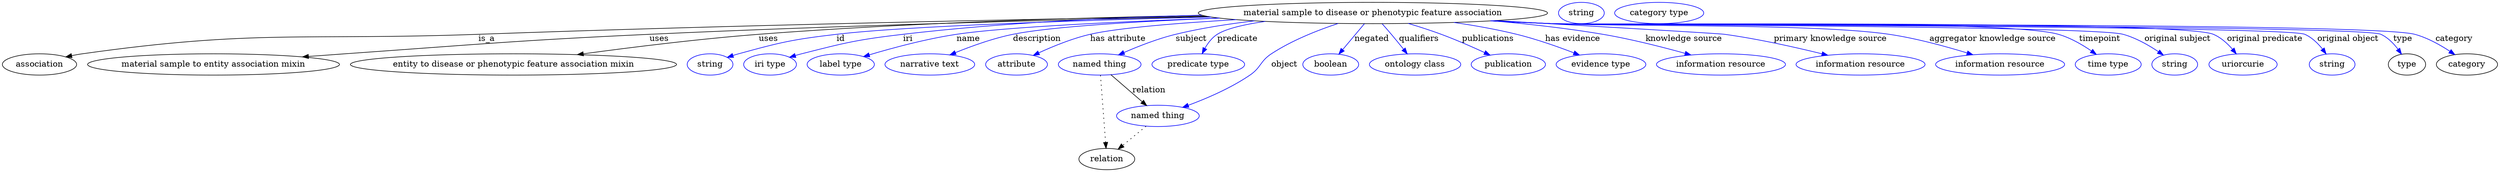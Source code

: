 digraph {
	graph [bb="0,0,4196.7,283"];
	node [label="\N"];
	"material sample to disease or phenotypic feature association"	[height=0.5,
		label="material sample to disease or phenotypic feature association",
		pos="2303.4,265",
		width=8.1604];
	association	[height=0.5,
		pos="62.394,178",
		width=1.7332];
	"material sample to disease or phenotypic feature association" -> association	[label=is_a,
		lp="813.39,221.5",
		pos="e,106.46,190.89 2022.7,259.67 1720.5,254.49 1225.8,244.52 799.39,229 503.23,218.22 426.76,238.02 133.39,196 127.91,195.21 122.22,\
194.2 116.56,193.06"];
	"material sample to entity association mixin"	[height=0.5,
		pos="354.39,178",
		width=5.8856];
	"material sample to disease or phenotypic feature association" -> "material sample to entity association mixin"	[label=uses,
		lp="1103.9,221.5",
		pos="e,504.16,190.77 2027.1,258.85 1780.6,253.58 1409.8,244.02 1087.4,229 859.61,218.38 802.85,212.08 575.39,196 555.6,194.6 534.82,193.08 \
514.24,191.53"];
	"entity to disease or phenotypic feature association mixin"	[height=0.5,
		pos="858.39,178",
		width=7.6188];
	"material sample to disease or phenotypic feature association" -> "entity to disease or phenotypic feature association mixin"	[label=uses,
		lp="1287.9,221.5",
		pos="e,965.97,194.61 2017.2,260.94 1809.9,257.1 1523,248.46 1271.4,229 1171.5,221.27 1058.6,207.24 976.13,196"];
	id	[color=blue,
		height=0.5,
		label=string,
		pos="1189.4,178",
		width=1.0652];
	"material sample to disease or phenotypic feature association" -> id	[color=blue,
		label=id,
		lp="1409.4,221.5",
		pos="e,1218.4,190.01 2031.4,258.17 1811.4,252.58 1519.6,242.91 1402.4,229 1328.1,220.19 1309.5,215.87 1237.4,196 1234.3,195.14 1231.1,\
194.18 1227.9,193.17",
		style=solid];
	iri	[color=blue,
		height=0.5,
		label="iri type",
		pos="1290.4,178",
		width=1.2277];
	"material sample to disease or phenotypic feature association" -> iri	[color=blue,
		label=iri,
		lp="1522.4,221.5",
		pos="e,1323.3,190.23 2015.4,261.33 1865.6,257.38 1679.7,248.51 1514.4,229 1437.5,219.93 1418.4,215.19 1343.4,196 1340,195.14 1336.5,194.18 \
1333.1,193.17",
		style=solid];
	name	[color=blue,
		height=0.5,
		label="label type",
		pos="1409.4,178",
		width=1.5707];
	"material sample to disease or phenotypic feature association" -> name	[color=blue,
		label=name,
		lp="1624.4,221.5",
		pos="e,1447.8,191.29 2044.5,256.43 1881.4,250.62 1686.8,241.47 1604.4,229 1553.5,221.3 1496.7,205.93 1457.6,194.25",
		style=solid];
	description	[color=blue,
		height=0.5,
		label="narrative text",
		pos="1559.4,178",
		width=2.0943];
	"material sample to disease or phenotypic feature association" -> description	[color=blue,
		label=description,
		lp="1738.9,221.5",
		pos="e,1592.9,194.13 2045.2,256.4 1911.8,251.01 1763.5,242.31 1698.4,229 1665.3,222.23 1629.4,209.18 1602.4,198.11",
		style=solid];
	"has attribute"	[color=blue,
		height=0.5,
		label=attribute,
		pos="1704.4,178",
		width=1.4443];
	"material sample to disease or phenotypic feature association" -> "has attribute"	[color=blue,
		label="has attribute",
		lp="1875.4,221.5",
		pos="e,1732.6,193.33 2073.9,253.75 1976.6,248.03 1875,239.84 1828.4,229 1798.3,221.99 1765.9,208.73 1741.8,197.62",
		style=solid];
	subject	[color=blue,
		height=0.5,
		label="named thing",
		pos="1844.4,178",
		width=1.9318];
	"material sample to disease or phenotypic feature association" -> subject	[color=blue,
		label=subject,
		lp="1998.4,221.5",
		pos="e,1876,194.08 2104.6,251.68 2060.7,246.55 2014.6,239.29 1972.4,229 1942.4,221.7 1910.1,209.01 1885.4,198.25",
		style=solid];
	predicate	[color=blue,
		height=0.5,
		label="predicate type",
		pos="2010.4,178",
		width=2.1665];
	"material sample to disease or phenotypic feature association" -> predicate	[color=blue,
		label=predicate,
		lp="2076.4,221.5",
		pos="e,2016.9,196.2 2122.8,250.76 2087.9,245.66 2057.5,238.64 2042.4,229 2033.5,223.33 2026.6,214.19 2021.5,205.27",
		style=solid];
	object	[color=blue,
		height=0.5,
		label="named thing",
		pos="1942.4,91",
		width=1.9318];
	"material sample to disease or phenotypic feature association" -> object	[color=blue,
		label=object,
		lp="2155.4,178",
		pos="e,1984,105.47 2245.5,247.33 2211.2,235.93 2167.9,218.75 2133.4,196 2114.5,183.54 2116.1,172.77 2097.4,160 2065.3,138.07 2025,120.64 \
1993.5,108.92",
		style=solid];
	negated	[color=blue,
		height=0.5,
		label=boolean,
		pos="2233.4,178",
		width=1.2999];
	"material sample to disease or phenotypic feature association" -> negated	[color=blue,
		label=negated,
		lp="2302.4,221.5",
		pos="e,2246.8,195.31 2289.2,246.8 2278.9,234.23 2264.7,217.01 2253.2,203.08",
		style=solid];
	qualifiers	[color=blue,
		height=0.5,
		label="ontology class",
		pos="2374.4,178",
		width=2.1304];
	"material sample to disease or phenotypic feature association" -> qualifiers	[color=blue,
		label=qualifiers,
		lp="2381.9,221.5",
		pos="e,2361.7,195.93 2319.6,246.79 2324.8,241.2 2330.4,234.91 2335.4,229 2342.1,221.01 2349.3,212.07 2355.5,203.97",
		style=solid];
	publications	[color=blue,
		height=0.5,
		label=publication,
		pos="2531.4,178",
		width=1.7332];
	"material sample to disease or phenotypic feature association" -> publications	[color=blue,
		label=publications,
		lp="2498.4,221.5",
		pos="e,2500.9,193.86 2363.8,247.36 2381.8,241.96 2401.6,235.64 2419.4,229 2443.8,219.91 2470.4,208.1 2491.6,198.24",
		style=solid];
	"has evidence"	[color=blue,
		height=0.5,
		label="evidence type",
		pos="2687.4,178",
		width=2.0943];
	"material sample to disease or phenotypic feature association" -> "has evidence"	[color=blue,
		label="has evidence",
		lp="2640.9,221.5",
		pos="e,2651.5,193.96 2440.5,249.08 2475.3,243.97 2512.5,237.37 2546.4,229 2579,220.96 2614.5,208.31 2641.8,197.75",
		style=solid];
	"knowledge source"	[color=blue,
		height=0.5,
		label="information resource",
		pos="2889.4,178",
		width=3.015];
	"material sample to disease or phenotypic feature association" -> "knowledge source"	[color=blue,
		label="knowledge source",
		lp="2827.9,221.5",
		pos="e,2839,194.07 2504.8,251.89 2565.1,246.64 2631.1,239.26 2691.4,229 2738.1,221.05 2789.9,207.79 2828.9,196.92",
		style=solid];
	"primary knowledge source"	[color=blue,
		height=0.5,
		label="information resource",
		pos="3124.4,178",
		width=3.015];
	"material sample to disease or phenotypic feature association" -> "primary knowledge source"	[color=blue,
		label="primary knowledge source",
		lp="3074.4,221.5",
		pos="e,3069.5,193.57 2510.2,252.17 2677.4,242.55 2886.6,230.35 2896.4,229 2952.1,221.29 3014.4,207.24 3059.8,196",
		style=solid];
	"aggregator knowledge source"	[color=blue,
		height=0.5,
		label="information resource",
		pos="3359.4,178",
		width=3.015];
	"material sample to disease or phenotypic feature association" -> "aggregator knowledge source"	[color=blue,
		label="aggregator knowledge source",
		lp="3347.9,221.5",
		pos="e,3313.8,194.43 2505.9,251.96 2539.4,250.16 2573.9,248.43 2606.4,247 2732.3,241.47 3048.7,247.49 3173.4,229 3218,222.39 3267.2,208.87 \
3303.8,197.56",
		style=solid];
	timepoint	[color=blue,
		height=0.5,
		label="time type",
		pos="3541.4,178",
		width=1.5346];
	"material sample to disease or phenotypic feature association" -> timepoint	[color=blue,
		label=timepoint,
		lp="3527.4,221.5",
		pos="e,3521.7,194.98 2503.4,251.79 2537.8,249.97 2573.1,248.29 2606.4,247 2701,243.35 3367.4,255.32 3458.4,229 3478.1,223.29 3497.9,211.66 \
3513.2,201.06",
		style=solid];
	"original subject"	[color=blue,
		height=0.5,
		label=string,
		pos="3653.4,178",
		width=1.0652];
	"material sample to disease or phenotypic feature association" -> "original subject"	[color=blue,
		label="original subject",
		lp="3658.4,221.5",
		pos="e,3634.3,193.79 2502.6,251.76 2537.2,249.94 2572.8,248.26 2606.4,247 2659.7,245.01 3515,243.24 3566.4,229 3587.8,223.08 3609.4,210.66 \
3625.8,199.69",
		style=solid];
	"original predicate"	[color=blue,
		height=0.5,
		label=uriorcurie,
		pos="3768.4,178",
		width=1.5887];
	"material sample to disease or phenotypic feature association" -> "original predicate"	[color=blue,
		label="original predicate",
		lp="3804.9,221.5",
		pos="e,3757,195.87 2502.2,251.71 2536.9,249.89 2572.7,248.22 2606.4,247 2668.1,244.77 3661.5,253.11 3718.4,229 3730.9,223.69 3742,213.59 \
3750.5,203.85",
		style=solid];
	"original object"	[color=blue,
		height=0.5,
		label=string,
		pos="3918.4,178",
		width=1.0652];
	"material sample to disease or phenotypic feature association" -> "original object"	[color=blue,
		label="original object",
		lp="3944.9,221.5",
		pos="e,3908.2,195.85 2501.4,251.7 2536.3,249.86 2572.4,248.19 2606.4,247 2641.5,245.76 3840.3,243.36 3872.4,229 3884.2,223.71 3894.4,\
213.76 3902.1,204.11",
		style=solid];
	type	[height=0.5,
		pos="4044.4,178",
		width=0.86659];
	"material sample to disease or phenotypic feature association" -> type	[color=blue,
		label=type,
		lp="4037.4,221.5",
		pos="e,4035.2,195.34 2501.4,251.66 2536.3,249.83 2572.4,248.17 2606.4,247 2645.1,245.67 3965.2,245.18 4000.4,229 4012.1,223.62 4021.9,\
213.46 4029.3,203.69",
		style=solid];
	category	[height=0.5,
		pos="4145.4,178",
		width=1.4263];
	"material sample to disease or phenotypic feature association" -> category	[color=blue,
		label=category,
		lp="4123.9,221.5",
		pos="e,4125,194.56 2501,251.67 2536.1,249.83 2572.3,248.17 2606.4,247 2687,244.24 3979.6,250.08 4057.4,229 4078.6,223.26 4100,211.23 \
4116.5,200.4",
		style=solid];
	subject -> object	[label=relation,
		lp="1927.4,134.5",
		pos="e,1923.6,108.34 1863.3,160.61 1878.2,147.68 1899.2,129.47 1915.8,115.07"];
	relation	[height=0.5,
		pos="1856.4,18",
		width=1.2999];
	subject -> relation	[pos="e,1855.1,36.188 1845.7,159.79 1847.8,132.48 1851.8,78.994 1854.3,46.38",
		style=dotted];
	object -> relation	[pos="e,1875.3,34.647 1922.4,73.533 1910.8,63.922 1896,51.669 1883.3,41.213",
		style=dotted];
	association_type	[color=blue,
		height=0.5,
		label=string,
		pos="2653.4,265",
		width=1.0652];
	association_category	[color=blue,
		height=0.5,
		label="category type",
		pos="2784.4,265",
		width=2.0762];
}
